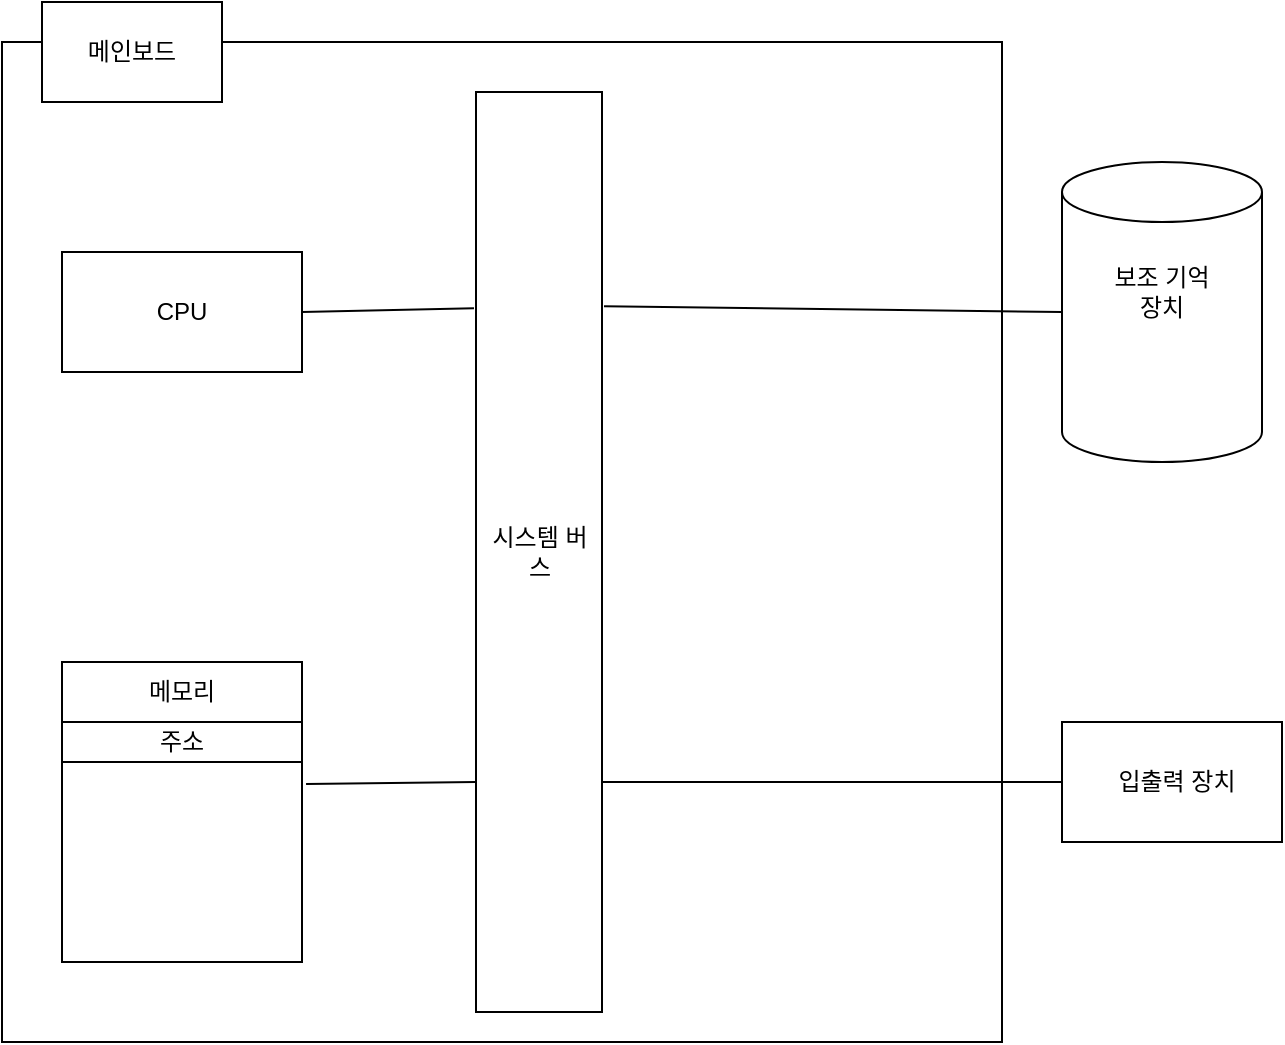 <mxfile version="24.2.5" type="github">
  <diagram name="페이지-1" id="uv1vT6fEUaY8QceFDgVP">
    <mxGraphModel dx="1388" dy="756" grid="1" gridSize="10" guides="1" tooltips="1" connect="1" arrows="1" fold="1" page="1" pageScale="1" pageWidth="827" pageHeight="1169" math="0" shadow="0">
      <root>
        <mxCell id="0" />
        <mxCell id="1" parent="0" />
        <mxCell id="HpB46hcKwU0QstRJ9Xz--1" value="" style="whiteSpace=wrap;html=1;aspect=fixed;" vertex="1" parent="1">
          <mxGeometry x="150" y="100" width="500" height="500" as="geometry" />
        </mxCell>
        <mxCell id="HpB46hcKwU0QstRJ9Xz--3" value="" style="rounded=0;whiteSpace=wrap;html=1;" vertex="1" parent="1">
          <mxGeometry x="387" y="125" width="63" height="460" as="geometry" />
        </mxCell>
        <mxCell id="HpB46hcKwU0QstRJ9Xz--4" value="시스템 버스" style="text;html=1;align=center;verticalAlign=middle;whiteSpace=wrap;rounded=0;direction=south;" vertex="1" parent="1">
          <mxGeometry x="393.5" y="325" width="50" height="60" as="geometry" />
        </mxCell>
        <mxCell id="HpB46hcKwU0QstRJ9Xz--5" value="" style="shape=cylinder3;whiteSpace=wrap;html=1;boundedLbl=1;backgroundOutline=1;size=15;" vertex="1" parent="1">
          <mxGeometry x="680" y="160" width="100" height="150" as="geometry" />
        </mxCell>
        <mxCell id="HpB46hcKwU0QstRJ9Xz--6" value="보조 기억 장치" style="text;html=1;align=center;verticalAlign=middle;whiteSpace=wrap;rounded=0;" vertex="1" parent="1">
          <mxGeometry x="700" y="210" width="60" height="30" as="geometry" />
        </mxCell>
        <mxCell id="HpB46hcKwU0QstRJ9Xz--7" value="" style="rounded=0;whiteSpace=wrap;html=1;" vertex="1" parent="1">
          <mxGeometry x="680" y="440" width="110" height="60" as="geometry" />
        </mxCell>
        <mxCell id="HpB46hcKwU0QstRJ9Xz--8" value="입출력 장치" style="text;html=1;align=center;verticalAlign=middle;whiteSpace=wrap;rounded=0;" vertex="1" parent="1">
          <mxGeometry x="695" y="457.5" width="85" height="25" as="geometry" />
        </mxCell>
        <mxCell id="HpB46hcKwU0QstRJ9Xz--12" value="" style="endArrow=none;html=1;rounded=0;entryX=0;entryY=0.5;entryDx=0;entryDy=0;entryPerimeter=0;exitX=1.016;exitY=0.233;exitDx=0;exitDy=0;exitPerimeter=0;" edge="1" parent="1" source="HpB46hcKwU0QstRJ9Xz--3" target="HpB46hcKwU0QstRJ9Xz--5">
          <mxGeometry width="50" height="50" relative="1" as="geometry">
            <mxPoint x="390" y="300" as="sourcePoint" />
            <mxPoint x="440" y="250" as="targetPoint" />
          </mxGeometry>
        </mxCell>
        <mxCell id="HpB46hcKwU0QstRJ9Xz--13" value="" style="endArrow=none;html=1;rounded=0;entryX=0;entryY=0.5;entryDx=0;entryDy=0;exitX=1;exitY=0.75;exitDx=0;exitDy=0;" edge="1" parent="1" source="HpB46hcKwU0QstRJ9Xz--3" target="HpB46hcKwU0QstRJ9Xz--7">
          <mxGeometry width="50" height="50" relative="1" as="geometry">
            <mxPoint x="390" y="300" as="sourcePoint" />
            <mxPoint x="440" y="250" as="targetPoint" />
          </mxGeometry>
        </mxCell>
        <mxCell id="HpB46hcKwU0QstRJ9Xz--14" value="CPU" style="rounded=0;whiteSpace=wrap;html=1;" vertex="1" parent="1">
          <mxGeometry x="180" y="205" width="120" height="60" as="geometry" />
        </mxCell>
        <mxCell id="HpB46hcKwU0QstRJ9Xz--15" value="" style="endArrow=none;html=1;rounded=0;exitX=1;exitY=0.5;exitDx=0;exitDy=0;entryX=-0.016;entryY=0.235;entryDx=0;entryDy=0;entryPerimeter=0;" edge="1" parent="1" source="HpB46hcKwU0QstRJ9Xz--14" target="HpB46hcKwU0QstRJ9Xz--3">
          <mxGeometry width="50" height="50" relative="1" as="geometry">
            <mxPoint x="390" y="300" as="sourcePoint" />
            <mxPoint x="380" y="235" as="targetPoint" />
          </mxGeometry>
        </mxCell>
        <mxCell id="HpB46hcKwU0QstRJ9Xz--16" value="" style="rounded=0;whiteSpace=wrap;html=1;" vertex="1" parent="1">
          <mxGeometry x="180" y="410" width="120" height="150" as="geometry" />
        </mxCell>
        <mxCell id="HpB46hcKwU0QstRJ9Xz--17" value="메모리" style="text;html=1;align=center;verticalAlign=middle;whiteSpace=wrap;rounded=0;fontStyle=0;strokeColor=default;" vertex="1" parent="1">
          <mxGeometry x="180" y="410" width="120" height="30" as="geometry" />
        </mxCell>
        <mxCell id="HpB46hcKwU0QstRJ9Xz--20" value="주소" style="rounded=0;whiteSpace=wrap;html=1;" vertex="1" parent="1">
          <mxGeometry x="180" y="440" width="120" height="20" as="geometry" />
        </mxCell>
        <mxCell id="HpB46hcKwU0QstRJ9Xz--25" value="" style="endArrow=none;html=1;rounded=0;exitX=1.017;exitY=0.407;exitDx=0;exitDy=0;exitPerimeter=0;entryX=0;entryY=0.75;entryDx=0;entryDy=0;" edge="1" parent="1" source="HpB46hcKwU0QstRJ9Xz--16" target="HpB46hcKwU0QstRJ9Xz--3">
          <mxGeometry width="50" height="50" relative="1" as="geometry">
            <mxPoint x="390" y="410" as="sourcePoint" />
            <mxPoint x="440" y="360" as="targetPoint" />
          </mxGeometry>
        </mxCell>
        <mxCell id="HpB46hcKwU0QstRJ9Xz--27" value="메인보드" style="rounded=0;whiteSpace=wrap;html=1;" vertex="1" parent="1">
          <mxGeometry x="170" y="80" width="90" height="50" as="geometry" />
        </mxCell>
      </root>
    </mxGraphModel>
  </diagram>
</mxfile>
